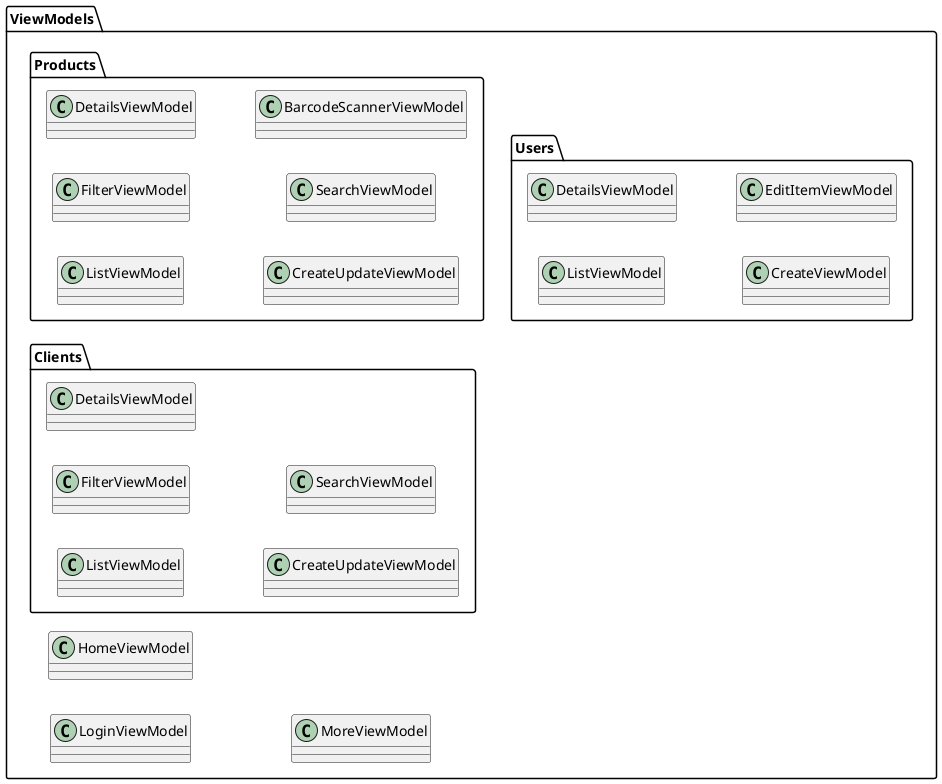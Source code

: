 @startuml ViewModels1
skinparam DefaultTextAlignment center
skinparam Linetype polyline
left to right direction

package ViewModels {
    package Products {
        class ListViewModel
        class FilterViewModel
        class DetailsViewModel
        class CreateUpdateViewModel
        class SearchViewModel
        class BarcodeScannerViewModel
    }
    package Clients {
        class ListViewModel
        class FilterViewModel
        class DetailsViewModel
        class CreateUpdateViewModel
        class SearchViewModel
    }
    package Users {
        class ListViewModel
        class DetailsViewModel
        class CreateViewModel
        class EditItemViewModel
    }
    class LoginViewModel
    class HomeViewModel
    class MoreViewModel
}
@enduml
